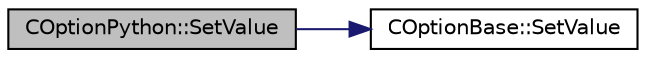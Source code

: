 digraph "COptionPython::SetValue"
{
 // LATEX_PDF_SIZE
  edge [fontname="Helvetica",fontsize="10",labelfontname="Helvetica",labelfontsize="10"];
  node [fontname="Helvetica",fontsize="10",shape=record];
  rankdir="LR";
  Node1 [label="COptionPython::SetValue",height=0.2,width=0.4,color="black", fillcolor="grey75", style="filled", fontcolor="black",tooltip=" "];
  Node1 -> Node2 [color="midnightblue",fontsize="10",style="solid",fontname="Helvetica"];
  Node2 [label="COptionBase::SetValue",height=0.2,width=0.4,color="black", fillcolor="white", style="filled",URL="$classCOptionBase.html#af1fdb6f6d4b9217832b93fade86ba592",tooltip=" "];
}
